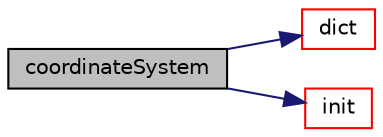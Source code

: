 digraph "coordinateSystem"
{
  bgcolor="transparent";
  edge [fontname="Helvetica",fontsize="10",labelfontname="Helvetica",labelfontsize="10"];
  node [fontname="Helvetica",fontsize="10",shape=record];
  rankdir="LR";
  Node927 [label="coordinateSystem",height=0.2,width=0.4,color="black", fillcolor="grey75", style="filled", fontcolor="black"];
  Node927 -> Node928 [color="midnightblue",fontsize="10",style="solid",fontname="Helvetica"];
  Node928 [label="dict",height=0.2,width=0.4,color="red",URL="$a26141.html#a06bd6cd525e08a04431feed2652b1d20",tooltip="Return as dictionary of entries. "];
  Node927 -> Node981 [color="midnightblue",fontsize="10",style="solid",fontname="Helvetica"];
  Node981 [label="init",height=0.2,width=0.4,color="red",URL="$a26141.html#a995277f8136ac3b16f04b2e9d446ec3d",tooltip="Init from dict and obr. "];
}
